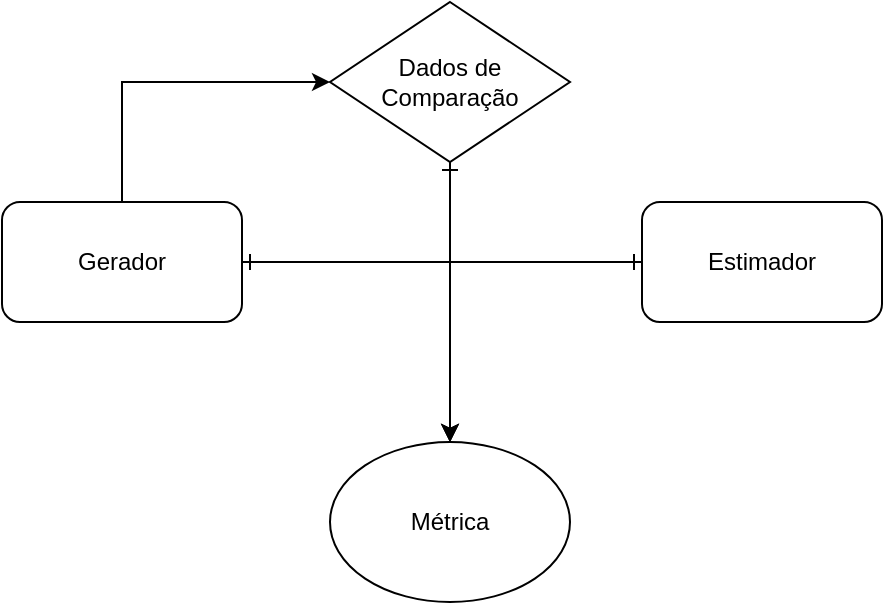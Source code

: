 <mxfile version="21.4.0" type="device">
  <diagram name="Página-1" id="pHH0ZzDFDJqh0DcEbOoQ">
    <mxGraphModel dx="794" dy="574" grid="1" gridSize="10" guides="1" tooltips="1" connect="1" arrows="1" fold="1" page="1" pageScale="1" pageWidth="827" pageHeight="1169" math="0" shadow="0">
      <root>
        <mxCell id="0" />
        <mxCell id="1" parent="0" />
        <mxCell id="Rfu_WVefL8TrnxUtNdRy-5" style="edgeStyle=orthogonalEdgeStyle;rounded=0;orthogonalLoop=1;jettySize=auto;html=1;entryX=0;entryY=0.5;entryDx=0;entryDy=0;exitX=0.5;exitY=0;exitDx=0;exitDy=0;" edge="1" parent="1" source="Rfu_WVefL8TrnxUtNdRy-1" target="Rfu_WVefL8TrnxUtNdRy-4">
          <mxGeometry relative="1" as="geometry" />
        </mxCell>
        <mxCell id="Rfu_WVefL8TrnxUtNdRy-9" style="edgeStyle=orthogonalEdgeStyle;rounded=0;orthogonalLoop=1;jettySize=auto;html=1;startArrow=ERone;startFill=0;" edge="1" parent="1" source="Rfu_WVefL8TrnxUtNdRy-1" target="Rfu_WVefL8TrnxUtNdRy-3">
          <mxGeometry relative="1" as="geometry" />
        </mxCell>
        <mxCell id="Rfu_WVefL8TrnxUtNdRy-1" value="Gerador" style="rounded=1;whiteSpace=wrap;html=1;" vertex="1" parent="1">
          <mxGeometry x="190" y="130" width="120" height="60" as="geometry" />
        </mxCell>
        <mxCell id="Rfu_WVefL8TrnxUtNdRy-3" value="Métrica" style="ellipse;whiteSpace=wrap;html=1;" vertex="1" parent="1">
          <mxGeometry x="354" y="250" width="120" height="80" as="geometry" />
        </mxCell>
        <mxCell id="Rfu_WVefL8TrnxUtNdRy-10" style="edgeStyle=orthogonalEdgeStyle;rounded=0;orthogonalLoop=1;jettySize=auto;html=1;exitX=0.5;exitY=1;exitDx=0;exitDy=0;entryX=0.5;entryY=0;entryDx=0;entryDy=0;startArrow=ERone;startFill=0;" edge="1" parent="1" source="Rfu_WVefL8TrnxUtNdRy-4" target="Rfu_WVefL8TrnxUtNdRy-3">
          <mxGeometry relative="1" as="geometry" />
        </mxCell>
        <mxCell id="Rfu_WVefL8TrnxUtNdRy-4" value="Dados de&lt;br&gt;Comparação" style="rhombus;whiteSpace=wrap;html=1;" vertex="1" parent="1">
          <mxGeometry x="354" y="30" width="120" height="80" as="geometry" />
        </mxCell>
        <mxCell id="Rfu_WVefL8TrnxUtNdRy-7" style="edgeStyle=orthogonalEdgeStyle;rounded=0;orthogonalLoop=1;jettySize=auto;html=1;entryX=0.5;entryY=0;entryDx=0;entryDy=0;startArrow=ERone;startFill=0;" edge="1" parent="1" source="Rfu_WVefL8TrnxUtNdRy-6" target="Rfu_WVefL8TrnxUtNdRy-3">
          <mxGeometry relative="1" as="geometry" />
        </mxCell>
        <mxCell id="Rfu_WVefL8TrnxUtNdRy-6" value="Estimador" style="rounded=1;whiteSpace=wrap;html=1;" vertex="1" parent="1">
          <mxGeometry x="510" y="130" width="120" height="60" as="geometry" />
        </mxCell>
      </root>
    </mxGraphModel>
  </diagram>
</mxfile>
